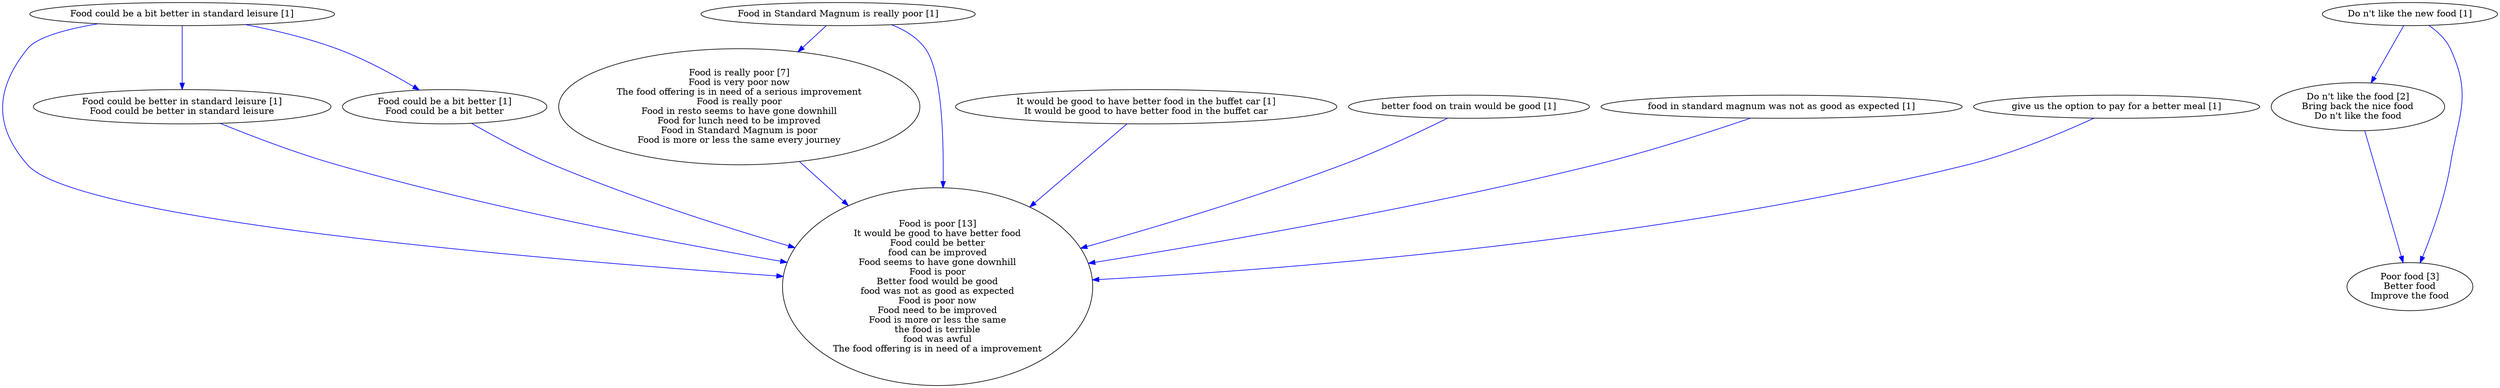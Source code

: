 digraph collapsedGraph {
"Food is really poor [7]\nFood is very poor now\nThe food offering is in need of a serious improvement\nFood is really poor\nFood in resto seems to have gone downhill\nFood for lunch need to be improved\nFood in Standard Magnum is poor\nFood is more or less the same every journey""Food is poor [13]\nIt would be good to have better food\nFood could be better\nfood can be improved\nFood seems to have gone downhill\nFood is poor\nBetter food would be good\nfood was not as good as expected\nFood is poor now\nFood need to be improved\nFood is more or less the same\nthe food is terrible\nfood was awful\nThe food offering is in need of a improvement""Do n't like the food [2]\nBring back the nice food\nDo n't like the food""Poor food [3]\nBetter food\nImprove the food""Do n't like the new food [1]""Food could be a bit better in standard leisure [1]""Food could be better in standard leisure [1]\nFood could be better in standard leisure""Food could be a bit better [1]\nFood could be a bit better""Food in Standard Magnum is really poor [1]""It would be good to have better food in the buffet car [1]\nIt would be good to have better food in the buffet car""better food on train would be good [1]""food in standard magnum was not as good as expected [1]""give us the option to pay for a better meal [1]""Do n't like the new food [1]" -> "Do n't like the food [2]\nBring back the nice food\nDo n't like the food" [color=blue]
"Food could be a bit better in standard leisure [1]" -> "Food could be better in standard leisure [1]\nFood could be better in standard leisure" [color=blue]
"Food could be a bit better in standard leisure [1]" -> "Food could be a bit better [1]\nFood could be a bit better" [color=blue]
"Food in Standard Magnum is really poor [1]" -> "Food is really poor [7]\nFood is very poor now\nThe food offering is in need of a serious improvement\nFood is really poor\nFood in resto seems to have gone downhill\nFood for lunch need to be improved\nFood in Standard Magnum is poor\nFood is more or less the same every journey" [color=blue]
"Do n't like the food [2]\nBring back the nice food\nDo n't like the food" -> "Poor food [3]\nBetter food\nImprove the food" [color=blue]
"Do n't like the new food [1]" -> "Poor food [3]\nBetter food\nImprove the food" [color=blue]
"Food could be a bit better in standard leisure [1]" -> "Food is poor [13]\nIt would be good to have better food\nFood could be better\nfood can be improved\nFood seems to have gone downhill\nFood is poor\nBetter food would be good\nfood was not as good as expected\nFood is poor now\nFood need to be improved\nFood is more or less the same\nthe food is terrible\nfood was awful\nThe food offering is in need of a improvement" [color=blue]
"Food could be better in standard leisure [1]\nFood could be better in standard leisure" -> "Food is poor [13]\nIt would be good to have better food\nFood could be better\nfood can be improved\nFood seems to have gone downhill\nFood is poor\nBetter food would be good\nfood was not as good as expected\nFood is poor now\nFood need to be improved\nFood is more or less the same\nthe food is terrible\nfood was awful\nThe food offering is in need of a improvement" [color=blue]
"Food could be a bit better [1]\nFood could be a bit better" -> "Food is poor [13]\nIt would be good to have better food\nFood could be better\nfood can be improved\nFood seems to have gone downhill\nFood is poor\nBetter food would be good\nfood was not as good as expected\nFood is poor now\nFood need to be improved\nFood is more or less the same\nthe food is terrible\nfood was awful\nThe food offering is in need of a improvement" [color=blue]
"Food is really poor [7]\nFood is very poor now\nThe food offering is in need of a serious improvement\nFood is really poor\nFood in resto seems to have gone downhill\nFood for lunch need to be improved\nFood in Standard Magnum is poor\nFood is more or less the same every journey" -> "Food is poor [13]\nIt would be good to have better food\nFood could be better\nfood can be improved\nFood seems to have gone downhill\nFood is poor\nBetter food would be good\nfood was not as good as expected\nFood is poor now\nFood need to be improved\nFood is more or less the same\nthe food is terrible\nfood was awful\nThe food offering is in need of a improvement" [color=blue]
"Food in Standard Magnum is really poor [1]" -> "Food is poor [13]\nIt would be good to have better food\nFood could be better\nfood can be improved\nFood seems to have gone downhill\nFood is poor\nBetter food would be good\nfood was not as good as expected\nFood is poor now\nFood need to be improved\nFood is more or less the same\nthe food is terrible\nfood was awful\nThe food offering is in need of a improvement" [color=blue]
"It would be good to have better food in the buffet car [1]\nIt would be good to have better food in the buffet car" -> "Food is poor [13]\nIt would be good to have better food\nFood could be better\nfood can be improved\nFood seems to have gone downhill\nFood is poor\nBetter food would be good\nfood was not as good as expected\nFood is poor now\nFood need to be improved\nFood is more or less the same\nthe food is terrible\nfood was awful\nThe food offering is in need of a improvement" [color=blue]
"better food on train would be good [1]" -> "Food is poor [13]\nIt would be good to have better food\nFood could be better\nfood can be improved\nFood seems to have gone downhill\nFood is poor\nBetter food would be good\nfood was not as good as expected\nFood is poor now\nFood need to be improved\nFood is more or less the same\nthe food is terrible\nfood was awful\nThe food offering is in need of a improvement" [color=blue]
"food in standard magnum was not as good as expected [1]" -> "Food is poor [13]\nIt would be good to have better food\nFood could be better\nfood can be improved\nFood seems to have gone downhill\nFood is poor\nBetter food would be good\nfood was not as good as expected\nFood is poor now\nFood need to be improved\nFood is more or less the same\nthe food is terrible\nfood was awful\nThe food offering is in need of a improvement" [color=blue]
"give us the option to pay for a better meal [1]" -> "Food is poor [13]\nIt would be good to have better food\nFood could be better\nfood can be improved\nFood seems to have gone downhill\nFood is poor\nBetter food would be good\nfood was not as good as expected\nFood is poor now\nFood need to be improved\nFood is more or less the same\nthe food is terrible\nfood was awful\nThe food offering is in need of a improvement" [color=blue]
}